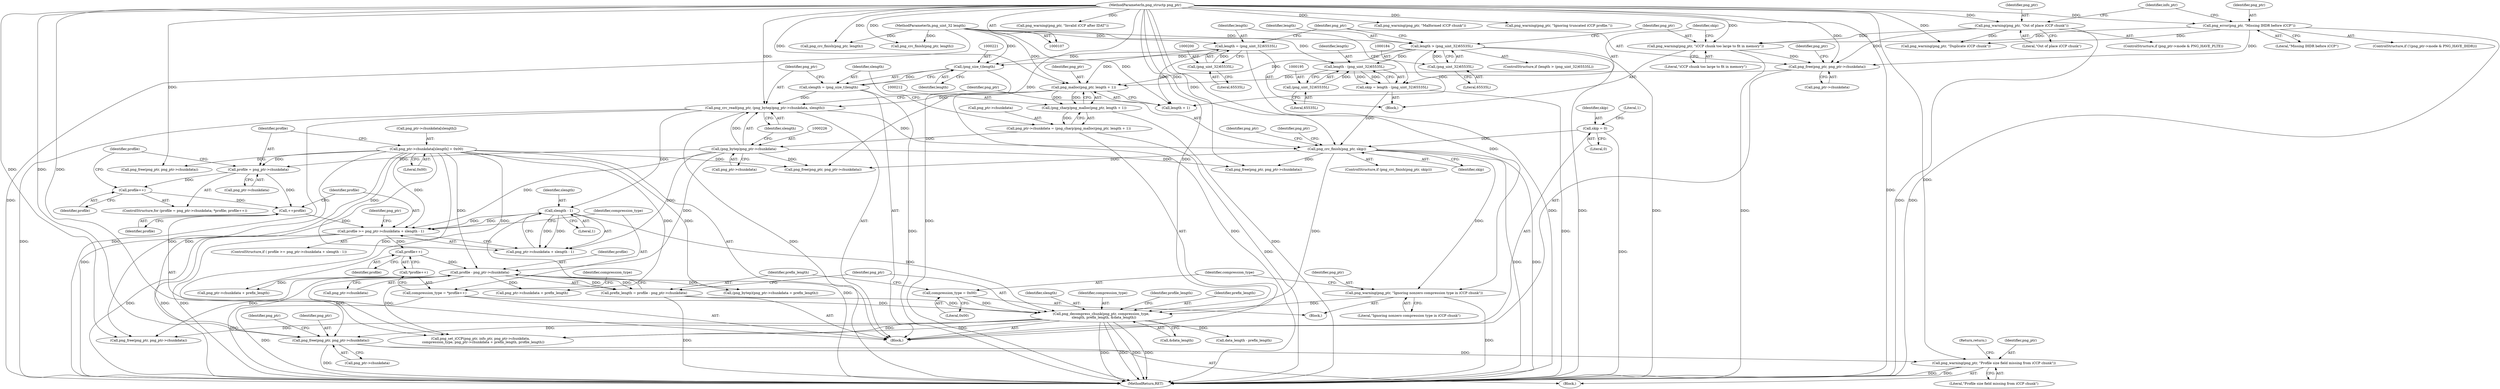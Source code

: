 digraph "0_Chrome_7f3d85b096f66870a15b37c2f40b219b2e292693_16@API" {
"1000333" [label="(Call,png_free(png_ptr, png_ptr->chunkdata))"];
"1000312" [label="(Call,png_decompress_chunk(png_ptr, compression_type,\n     slength, prefix_length, &data_length))"];
"1000232" [label="(Call,png_crc_finish(png_ptr, skip))"];
"1000223" [label="(Call,png_crc_read(png_ptr, (png_bytep)png_ptr->chunkdata, slength))"];
"1000213" [label="(Call,png_malloc(png_ptr, length + 1))"];
"1000202" [label="(Call,png_free(png_ptr, png_ptr->chunkdata))"];
"1000187" [label="(Call,png_warning(png_ptr, \"iCCP chunk too large to fit in memory\"))"];
"1000159" [label="(Call,png_warning(png_ptr, \"Out of place iCCP chunk\"))"];
"1000108" [label="(MethodParameterIn,png_structp png_ptr)"];
"1000134" [label="(Call,png_error(png_ptr, \"Missing IHDR before iCCP\"))"];
"1000181" [label="(Call,length > (png_uint_32)65535L)"];
"1000110" [label="(MethodParameterIn,png_uint_32 length)"];
"1000183" [label="(Call,(png_uint_32)65535L)"];
"1000197" [label="(Call,length = (png_uint_32)65535L)"];
"1000199" [label="(Call,(png_uint_32)65535L)"];
"1000225" [label="(Call,(png_bytep)png_ptr->chunkdata)"];
"1000207" [label="(Call,png_ptr->chunkdata = (png_charp)png_malloc(png_ptr, length + 1))"];
"1000211" [label="(Call,(png_charp)png_malloc(png_ptr, length + 1))"];
"1000218" [label="(Call,slength = (png_size_t)length)"];
"1000220" [label="(Call,(png_size_t)length)"];
"1000116" [label="(Call,skip = 0)"];
"1000190" [label="(Call,skip = length - (png_uint_32)65535L)"];
"1000192" [label="(Call,length - (png_uint_32)65535L)"];
"1000194" [label="(Call,(png_uint_32)65535L)"];
"1000299" [label="(Call,png_warning(png_ptr, \"Ignoring nonzero compression type in iCCP chunk\"))"];
"1000291" [label="(Call,compression_type = *profile++)"];
"1000302" [label="(Call,compression_type = 0x00)"];
"1000273" [label="(Call,slength - 1)"];
"1000305" [label="(Call,prefix_length = profile - png_ptr->chunkdata)"];
"1000307" [label="(Call,profile - png_ptr->chunkdata)"];
"1000294" [label="(Call,profile++)"];
"1000267" [label="(Call,profile >= png_ptr->chunkdata + slength - 1)"];
"1000264" [label="(Call,++profile)"];
"1000262" [label="(Call,profile++)"];
"1000255" [label="(Call,profile = png_ptr->chunkdata)"];
"1000247" [label="(Call,png_ptr->chunkdata[slength] = 0x00)"];
"1000343" [label="(Call,png_warning(png_ptr, \"Profile size field missing from iCCP chunk\"))"];
"1000292" [label="(Identifier,compression_type)"];
"1000182" [label="(Identifier,length)"];
"1000349" [label="(Call,(png_bytep)(png_ptr->chunkdata + prefix_length))"];
"1000315" [label="(Identifier,slength)"];
"1000220" [label="(Call,(png_size_t)length)"];
"1000314" [label="(Identifier,compression_type)"];
"1000186" [label="(Block,)"];
"1000257" [label="(Call,png_ptr->chunkdata)"];
"1000232" [label="(Call,png_crc_finish(png_ptr, skip))"];
"1000273" [label="(Call,slength - 1)"];
"1000422" [label="(Call,png_ptr->chunkdata + prefix_length)"];
"1000301" [label="(Literal,\"Ignoring nonzero compression type in iCCP chunk\")"];
"1000277" [label="(Call,png_free(png_ptr, png_ptr->chunkdata))"];
"1000213" [label="(Call,png_malloc(png_ptr, length + 1))"];
"1000117" [label="(Identifier,skip)"];
"1000219" [label="(Identifier,slength)"];
"1000118" [label="(Literal,0)"];
"1000346" [label="(Return,return;)"];
"1000211" [label="(Call,(png_charp)png_malloc(png_ptr, length + 1))"];
"1000344" [label="(Identifier,png_ptr)"];
"1000265" [label="(Identifier,profile)"];
"1000304" [label="(Literal,0x00)"];
"1000275" [label="(Literal,1)"];
"1000233" [label="(Identifier,png_ptr)"];
"1000116" [label="(Call,skip = 0)"];
"1000306" [label="(Identifier,prefix_length)"];
"1000176" [label="(Call,png_crc_finish(png_ptr, length))"];
"1000313" [label="(Identifier,png_ptr)"];
"1000145" [label="(Call,png_warning(png_ptr, \"Invalid iCCP after IDAT\"))"];
"1000234" [label="(Identifier,skip)"];
"1000209" [label="(Identifier,png_ptr)"];
"1000236" [label="(Call,png_free(png_ptr, png_ptr->chunkdata))"];
"1000227" [label="(Call,png_ptr->chunkdata)"];
"1000287" [label="(Call,png_warning(png_ptr, \"Malformed iCCP chunk\"))"];
"1000321" [label="(Call,data_length - prefix_length)"];
"1000247" [label="(Call,png_ptr->chunkdata[slength] = 0x00)"];
"1000401" [label="(Call,png_free(png_ptr, png_ptr->chunkdata))"];
"1000334" [label="(Identifier,png_ptr)"];
"1000335" [label="(Call,png_ptr->chunkdata)"];
"1000297" [label="(Identifier,compression_type)"];
"1000291" [label="(Call,compression_type = *profile++)"];
"1000256" [label="(Identifier,profile)"];
"1000215" [label="(Call,length + 1)"];
"1000248" [label="(Call,png_ptr->chunkdata[slength])"];
"1000189" [label="(Literal,\"iCCP chunk too large to fit in memory\")"];
"1000340" [label="(Identifier,png_ptr)"];
"1000161" [label="(Literal,\"Out of place iCCP chunk\")"];
"1000136" [label="(Literal,\"Missing IHDR before iCCP\")"];
"1000309" [label="(Call,png_ptr->chunkdata)"];
"1000160" [label="(Identifier,png_ptr)"];
"1000308" [label="(Identifier,profile)"];
"1000264" [label="(Call,++profile)"];
"1000428" [label="(Call,png_free(png_ptr, png_ptr->chunkdata))"];
"1000263" [label="(Identifier,profile)"];
"1000438" [label="(MethodReturn,RET)"];
"1000343" [label="(Call,png_warning(png_ptr, \"Profile size field missing from iCCP chunk\"))"];
"1000192" [label="(Call,length - (png_uint_32)65535L)"];
"1000231" [label="(ControlStructure,if (png_crc_finish(png_ptr, skip)))"];
"1000351" [label="(Call,png_ptr->chunkdata + prefix_length)"];
"1000250" [label="(Identifier,png_ptr)"];
"1000224" [label="(Identifier,png_ptr)"];
"1000345" [label="(Literal,\"Profile size field missing from iCCP chunk\")"];
"1000294" [label="(Call,profile++)"];
"1000222" [label="(Identifier,length)"];
"1000303" [label="(Identifier,compression_type)"];
"1000111" [label="(Block,)"];
"1000204" [label="(Call,png_ptr->chunkdata)"];
"1000110" [label="(MethodParameterIn,png_uint_32 length)"];
"1000305" [label="(Call,prefix_length = profile - png_ptr->chunkdata)"];
"1000190" [label="(Call,skip = length - (png_uint_32)65535L)"];
"1000148" [label="(Call,png_crc_finish(png_ptr, length))"];
"1000108" [label="(MethodParameterIn,png_structp png_ptr)"];
"1000320" [label="(Identifier,profile_length)"];
"1000299" [label="(Call,png_warning(png_ptr, \"Ignoring nonzero compression type in iCCP chunk\"))"];
"1000230" [label="(Identifier,slength)"];
"1000183" [label="(Call,(png_uint_32)65535L)"];
"1000153" [label="(ControlStructure,if (png_ptr->mode & PNG_HAVE_PLTE))"];
"1000300" [label="(Identifier,png_ptr)"];
"1000127" [label="(ControlStructure,if (!(png_ptr->mode & PNG_HAVE_IHDR)))"];
"1000269" [label="(Call,png_ptr->chunkdata + slength - 1)"];
"1000253" [label="(Literal,0x00)"];
"1000268" [label="(Identifier,profile)"];
"1000134" [label="(Call,png_error(png_ptr, \"Missing IHDR before iCCP\"))"];
"1000274" [label="(Identifier,slength)"];
"1000317" [label="(Call,&data_length)"];
"1000208" [label="(Call,png_ptr->chunkdata)"];
"1000262" [label="(Call,profile++)"];
"1000254" [label="(ControlStructure,for (profile = png_ptr->chunkdata; *profile; profile++))"];
"1000278" [label="(Identifier,png_ptr)"];
"1000197" [label="(Call,length = (png_uint_32)65535L)"];
"1000188" [label="(Identifier,png_ptr)"];
"1000307" [label="(Call,profile - png_ptr->chunkdata)"];
"1000198" [label="(Identifier,length)"];
"1000196" [label="(Literal,65535L)"];
"1000316" [label="(Identifier,prefix_length)"];
"1000267" [label="(Call,profile >= png_ptr->chunkdata + slength - 1)"];
"1000191" [label="(Identifier,skip)"];
"1000411" [label="(Call,png_warning(png_ptr, \"Ignoring truncated iCCP profile.\"))"];
"1000223" [label="(Call,png_crc_read(png_ptr, (png_bytep)png_ptr->chunkdata, slength))"];
"1000194" [label="(Call,(png_uint_32)65535L)"];
"1000332" [label="(Block,)"];
"1000180" [label="(ControlStructure,if (length > (png_uint_32)65535L))"];
"1000225" [label="(Call,(png_bytep)png_ptr->chunkdata)"];
"1000295" [label="(Identifier,profile)"];
"1000165" [label="(Identifier,info_ptr)"];
"1000214" [label="(Identifier,png_ptr)"];
"1000135" [label="(Identifier,png_ptr)"];
"1000203" [label="(Identifier,png_ptr)"];
"1000298" [label="(Block,)"];
"1000312" [label="(Call,png_decompress_chunk(png_ptr, compression_type,\n     slength, prefix_length, &data_length))"];
"1000237" [label="(Identifier,png_ptr)"];
"1000266" [label="(ControlStructure,if ( profile >= png_ptr->chunkdata + slength - 1))"];
"1000207" [label="(Call,png_ptr->chunkdata = (png_charp)png_malloc(png_ptr, length + 1))"];
"1000159" [label="(Call,png_warning(png_ptr, \"Out of place iCCP chunk\"))"];
"1000187" [label="(Call,png_warning(png_ptr, \"iCCP chunk too large to fit in memory\"))"];
"1000125" [label="(Literal,1)"];
"1000293" [label="(Call,*profile++)"];
"1000255" [label="(Call,profile = png_ptr->chunkdata)"];
"1000202" [label="(Call,png_free(png_ptr, png_ptr->chunkdata))"];
"1000201" [label="(Literal,65535L)"];
"1000261" [label="(Identifier,profile)"];
"1000333" [label="(Call,png_free(png_ptr, png_ptr->chunkdata))"];
"1000218" [label="(Call,slength = (png_size_t)length)"];
"1000173" [label="(Call,png_warning(png_ptr, \"Duplicate iCCP chunk\"))"];
"1000415" [label="(Call,png_set_iCCP(png_ptr, info_ptr, png_ptr->chunkdata,\n     compression_type, png_ptr->chunkdata + prefix_length, profile_length))"];
"1000185" [label="(Literal,65535L)"];
"1000199" [label="(Call,(png_uint_32)65535L)"];
"1000193" [label="(Identifier,length)"];
"1000302" [label="(Call,compression_type = 0x00)"];
"1000181" [label="(Call,length > (png_uint_32)65535L)"];
"1000333" -> "1000332"  [label="AST: "];
"1000333" -> "1000335"  [label="CFG: "];
"1000334" -> "1000333"  [label="AST: "];
"1000335" -> "1000333"  [label="AST: "];
"1000340" -> "1000333"  [label="CFG: "];
"1000333" -> "1000438"  [label="DDG: "];
"1000312" -> "1000333"  [label="DDG: "];
"1000108" -> "1000333"  [label="DDG: "];
"1000247" -> "1000333"  [label="DDG: "];
"1000307" -> "1000333"  [label="DDG: "];
"1000333" -> "1000343"  [label="DDG: "];
"1000312" -> "1000111"  [label="AST: "];
"1000312" -> "1000317"  [label="CFG: "];
"1000313" -> "1000312"  [label="AST: "];
"1000314" -> "1000312"  [label="AST: "];
"1000315" -> "1000312"  [label="AST: "];
"1000316" -> "1000312"  [label="AST: "];
"1000317" -> "1000312"  [label="AST: "];
"1000320" -> "1000312"  [label="CFG: "];
"1000312" -> "1000438"  [label="DDG: "];
"1000312" -> "1000438"  [label="DDG: "];
"1000312" -> "1000438"  [label="DDG: "];
"1000312" -> "1000438"  [label="DDG: "];
"1000232" -> "1000312"  [label="DDG: "];
"1000299" -> "1000312"  [label="DDG: "];
"1000108" -> "1000312"  [label="DDG: "];
"1000291" -> "1000312"  [label="DDG: "];
"1000302" -> "1000312"  [label="DDG: "];
"1000273" -> "1000312"  [label="DDG: "];
"1000305" -> "1000312"  [label="DDG: "];
"1000312" -> "1000321"  [label="DDG: "];
"1000312" -> "1000401"  [label="DDG: "];
"1000312" -> "1000415"  [label="DDG: "];
"1000312" -> "1000415"  [label="DDG: "];
"1000232" -> "1000231"  [label="AST: "];
"1000232" -> "1000234"  [label="CFG: "];
"1000233" -> "1000232"  [label="AST: "];
"1000234" -> "1000232"  [label="AST: "];
"1000237" -> "1000232"  [label="CFG: "];
"1000250" -> "1000232"  [label="CFG: "];
"1000232" -> "1000438"  [label="DDG: "];
"1000232" -> "1000438"  [label="DDG: "];
"1000223" -> "1000232"  [label="DDG: "];
"1000108" -> "1000232"  [label="DDG: "];
"1000116" -> "1000232"  [label="DDG: "];
"1000190" -> "1000232"  [label="DDG: "];
"1000232" -> "1000236"  [label="DDG: "];
"1000232" -> "1000277"  [label="DDG: "];
"1000232" -> "1000299"  [label="DDG: "];
"1000223" -> "1000111"  [label="AST: "];
"1000223" -> "1000230"  [label="CFG: "];
"1000224" -> "1000223"  [label="AST: "];
"1000225" -> "1000223"  [label="AST: "];
"1000230" -> "1000223"  [label="AST: "];
"1000233" -> "1000223"  [label="CFG: "];
"1000223" -> "1000438"  [label="DDG: "];
"1000223" -> "1000438"  [label="DDG: "];
"1000223" -> "1000438"  [label="DDG: "];
"1000213" -> "1000223"  [label="DDG: "];
"1000108" -> "1000223"  [label="DDG: "];
"1000225" -> "1000223"  [label="DDG: "];
"1000218" -> "1000223"  [label="DDG: "];
"1000223" -> "1000273"  [label="DDG: "];
"1000213" -> "1000211"  [label="AST: "];
"1000213" -> "1000215"  [label="CFG: "];
"1000214" -> "1000213"  [label="AST: "];
"1000215" -> "1000213"  [label="AST: "];
"1000211" -> "1000213"  [label="CFG: "];
"1000213" -> "1000438"  [label="DDG: "];
"1000213" -> "1000211"  [label="DDG: "];
"1000213" -> "1000211"  [label="DDG: "];
"1000202" -> "1000213"  [label="DDG: "];
"1000108" -> "1000213"  [label="DDG: "];
"1000181" -> "1000213"  [label="DDG: "];
"1000197" -> "1000213"  [label="DDG: "];
"1000110" -> "1000213"  [label="DDG: "];
"1000202" -> "1000111"  [label="AST: "];
"1000202" -> "1000204"  [label="CFG: "];
"1000203" -> "1000202"  [label="AST: "];
"1000204" -> "1000202"  [label="AST: "];
"1000209" -> "1000202"  [label="CFG: "];
"1000187" -> "1000202"  [label="DDG: "];
"1000159" -> "1000202"  [label="DDG: "];
"1000134" -> "1000202"  [label="DDG: "];
"1000108" -> "1000202"  [label="DDG: "];
"1000187" -> "1000186"  [label="AST: "];
"1000187" -> "1000189"  [label="CFG: "];
"1000188" -> "1000187"  [label="AST: "];
"1000189" -> "1000187"  [label="AST: "];
"1000191" -> "1000187"  [label="CFG: "];
"1000187" -> "1000438"  [label="DDG: "];
"1000159" -> "1000187"  [label="DDG: "];
"1000134" -> "1000187"  [label="DDG: "];
"1000108" -> "1000187"  [label="DDG: "];
"1000159" -> "1000153"  [label="AST: "];
"1000159" -> "1000161"  [label="CFG: "];
"1000160" -> "1000159"  [label="AST: "];
"1000161" -> "1000159"  [label="AST: "];
"1000165" -> "1000159"  [label="CFG: "];
"1000159" -> "1000438"  [label="DDG: "];
"1000108" -> "1000159"  [label="DDG: "];
"1000159" -> "1000173"  [label="DDG: "];
"1000108" -> "1000107"  [label="AST: "];
"1000108" -> "1000438"  [label="DDG: "];
"1000108" -> "1000134"  [label="DDG: "];
"1000108" -> "1000145"  [label="DDG: "];
"1000108" -> "1000148"  [label="DDG: "];
"1000108" -> "1000173"  [label="DDG: "];
"1000108" -> "1000176"  [label="DDG: "];
"1000108" -> "1000236"  [label="DDG: "];
"1000108" -> "1000277"  [label="DDG: "];
"1000108" -> "1000287"  [label="DDG: "];
"1000108" -> "1000299"  [label="DDG: "];
"1000108" -> "1000343"  [label="DDG: "];
"1000108" -> "1000401"  [label="DDG: "];
"1000108" -> "1000411"  [label="DDG: "];
"1000108" -> "1000415"  [label="DDG: "];
"1000108" -> "1000428"  [label="DDG: "];
"1000134" -> "1000127"  [label="AST: "];
"1000134" -> "1000136"  [label="CFG: "];
"1000135" -> "1000134"  [label="AST: "];
"1000136" -> "1000134"  [label="AST: "];
"1000165" -> "1000134"  [label="CFG: "];
"1000134" -> "1000438"  [label="DDG: "];
"1000134" -> "1000173"  [label="DDG: "];
"1000181" -> "1000180"  [label="AST: "];
"1000181" -> "1000183"  [label="CFG: "];
"1000182" -> "1000181"  [label="AST: "];
"1000183" -> "1000181"  [label="AST: "];
"1000188" -> "1000181"  [label="CFG: "];
"1000203" -> "1000181"  [label="CFG: "];
"1000181" -> "1000438"  [label="DDG: "];
"1000181" -> "1000438"  [label="DDG: "];
"1000110" -> "1000181"  [label="DDG: "];
"1000183" -> "1000181"  [label="DDG: "];
"1000181" -> "1000192"  [label="DDG: "];
"1000181" -> "1000215"  [label="DDG: "];
"1000181" -> "1000220"  [label="DDG: "];
"1000110" -> "1000107"  [label="AST: "];
"1000110" -> "1000438"  [label="DDG: "];
"1000110" -> "1000148"  [label="DDG: "];
"1000110" -> "1000176"  [label="DDG: "];
"1000110" -> "1000192"  [label="DDG: "];
"1000110" -> "1000197"  [label="DDG: "];
"1000110" -> "1000215"  [label="DDG: "];
"1000110" -> "1000220"  [label="DDG: "];
"1000183" -> "1000185"  [label="CFG: "];
"1000184" -> "1000183"  [label="AST: "];
"1000185" -> "1000183"  [label="AST: "];
"1000197" -> "1000186"  [label="AST: "];
"1000197" -> "1000199"  [label="CFG: "];
"1000198" -> "1000197"  [label="AST: "];
"1000199" -> "1000197"  [label="AST: "];
"1000203" -> "1000197"  [label="CFG: "];
"1000197" -> "1000438"  [label="DDG: "];
"1000199" -> "1000197"  [label="DDG: "];
"1000197" -> "1000215"  [label="DDG: "];
"1000197" -> "1000220"  [label="DDG: "];
"1000199" -> "1000201"  [label="CFG: "];
"1000200" -> "1000199"  [label="AST: "];
"1000201" -> "1000199"  [label="AST: "];
"1000225" -> "1000227"  [label="CFG: "];
"1000226" -> "1000225"  [label="AST: "];
"1000227" -> "1000225"  [label="AST: "];
"1000230" -> "1000225"  [label="CFG: "];
"1000207" -> "1000225"  [label="DDG: "];
"1000225" -> "1000236"  [label="DDG: "];
"1000225" -> "1000255"  [label="DDG: "];
"1000225" -> "1000267"  [label="DDG: "];
"1000225" -> "1000269"  [label="DDG: "];
"1000225" -> "1000277"  [label="DDG: "];
"1000225" -> "1000307"  [label="DDG: "];
"1000207" -> "1000111"  [label="AST: "];
"1000207" -> "1000211"  [label="CFG: "];
"1000208" -> "1000207"  [label="AST: "];
"1000211" -> "1000207"  [label="AST: "];
"1000219" -> "1000207"  [label="CFG: "];
"1000207" -> "1000438"  [label="DDG: "];
"1000211" -> "1000207"  [label="DDG: "];
"1000212" -> "1000211"  [label="AST: "];
"1000211" -> "1000438"  [label="DDG: "];
"1000218" -> "1000111"  [label="AST: "];
"1000218" -> "1000220"  [label="CFG: "];
"1000219" -> "1000218"  [label="AST: "];
"1000220" -> "1000218"  [label="AST: "];
"1000224" -> "1000218"  [label="CFG: "];
"1000218" -> "1000438"  [label="DDG: "];
"1000220" -> "1000218"  [label="DDG: "];
"1000220" -> "1000222"  [label="CFG: "];
"1000221" -> "1000220"  [label="AST: "];
"1000222" -> "1000220"  [label="AST: "];
"1000220" -> "1000438"  [label="DDG: "];
"1000116" -> "1000111"  [label="AST: "];
"1000116" -> "1000118"  [label="CFG: "];
"1000117" -> "1000116"  [label="AST: "];
"1000118" -> "1000116"  [label="AST: "];
"1000125" -> "1000116"  [label="CFG: "];
"1000116" -> "1000438"  [label="DDG: "];
"1000190" -> "1000186"  [label="AST: "];
"1000190" -> "1000192"  [label="CFG: "];
"1000191" -> "1000190"  [label="AST: "];
"1000192" -> "1000190"  [label="AST: "];
"1000198" -> "1000190"  [label="CFG: "];
"1000190" -> "1000438"  [label="DDG: "];
"1000192" -> "1000190"  [label="DDG: "];
"1000192" -> "1000190"  [label="DDG: "];
"1000192" -> "1000194"  [label="CFG: "];
"1000193" -> "1000192"  [label="AST: "];
"1000194" -> "1000192"  [label="AST: "];
"1000194" -> "1000192"  [label="DDG: "];
"1000194" -> "1000196"  [label="CFG: "];
"1000195" -> "1000194"  [label="AST: "];
"1000196" -> "1000194"  [label="AST: "];
"1000299" -> "1000298"  [label="AST: "];
"1000299" -> "1000301"  [label="CFG: "];
"1000300" -> "1000299"  [label="AST: "];
"1000301" -> "1000299"  [label="AST: "];
"1000303" -> "1000299"  [label="CFG: "];
"1000299" -> "1000438"  [label="DDG: "];
"1000291" -> "1000111"  [label="AST: "];
"1000291" -> "1000293"  [label="CFG: "];
"1000292" -> "1000291"  [label="AST: "];
"1000293" -> "1000291"  [label="AST: "];
"1000297" -> "1000291"  [label="CFG: "];
"1000291" -> "1000438"  [label="DDG: "];
"1000302" -> "1000298"  [label="AST: "];
"1000302" -> "1000304"  [label="CFG: "];
"1000303" -> "1000302"  [label="AST: "];
"1000304" -> "1000302"  [label="AST: "];
"1000306" -> "1000302"  [label="CFG: "];
"1000273" -> "1000269"  [label="AST: "];
"1000273" -> "1000275"  [label="CFG: "];
"1000274" -> "1000273"  [label="AST: "];
"1000275" -> "1000273"  [label="AST: "];
"1000269" -> "1000273"  [label="CFG: "];
"1000273" -> "1000438"  [label="DDG: "];
"1000273" -> "1000267"  [label="DDG: "];
"1000273" -> "1000267"  [label="DDG: "];
"1000273" -> "1000269"  [label="DDG: "];
"1000273" -> "1000269"  [label="DDG: "];
"1000305" -> "1000111"  [label="AST: "];
"1000305" -> "1000307"  [label="CFG: "];
"1000306" -> "1000305"  [label="AST: "];
"1000307" -> "1000305"  [label="AST: "];
"1000313" -> "1000305"  [label="CFG: "];
"1000305" -> "1000438"  [label="DDG: "];
"1000307" -> "1000305"  [label="DDG: "];
"1000307" -> "1000305"  [label="DDG: "];
"1000307" -> "1000309"  [label="CFG: "];
"1000308" -> "1000307"  [label="AST: "];
"1000309" -> "1000307"  [label="AST: "];
"1000307" -> "1000438"  [label="DDG: "];
"1000294" -> "1000307"  [label="DDG: "];
"1000247" -> "1000307"  [label="DDG: "];
"1000307" -> "1000349"  [label="DDG: "];
"1000307" -> "1000351"  [label="DDG: "];
"1000307" -> "1000401"  [label="DDG: "];
"1000307" -> "1000415"  [label="DDG: "];
"1000307" -> "1000422"  [label="DDG: "];
"1000294" -> "1000293"  [label="AST: "];
"1000294" -> "1000295"  [label="CFG: "];
"1000295" -> "1000294"  [label="AST: "];
"1000293" -> "1000294"  [label="CFG: "];
"1000267" -> "1000294"  [label="DDG: "];
"1000267" -> "1000266"  [label="AST: "];
"1000267" -> "1000269"  [label="CFG: "];
"1000268" -> "1000267"  [label="AST: "];
"1000269" -> "1000267"  [label="AST: "];
"1000278" -> "1000267"  [label="CFG: "];
"1000292" -> "1000267"  [label="CFG: "];
"1000267" -> "1000438"  [label="DDG: "];
"1000267" -> "1000438"  [label="DDG: "];
"1000267" -> "1000438"  [label="DDG: "];
"1000264" -> "1000267"  [label="DDG: "];
"1000247" -> "1000267"  [label="DDG: "];
"1000264" -> "1000111"  [label="AST: "];
"1000264" -> "1000265"  [label="CFG: "];
"1000265" -> "1000264"  [label="AST: "];
"1000268" -> "1000264"  [label="CFG: "];
"1000262" -> "1000264"  [label="DDG: "];
"1000255" -> "1000264"  [label="DDG: "];
"1000262" -> "1000254"  [label="AST: "];
"1000262" -> "1000263"  [label="CFG: "];
"1000263" -> "1000262"  [label="AST: "];
"1000261" -> "1000262"  [label="CFG: "];
"1000255" -> "1000262"  [label="DDG: "];
"1000255" -> "1000254"  [label="AST: "];
"1000255" -> "1000257"  [label="CFG: "];
"1000256" -> "1000255"  [label="AST: "];
"1000257" -> "1000255"  [label="AST: "];
"1000261" -> "1000255"  [label="CFG: "];
"1000247" -> "1000255"  [label="DDG: "];
"1000247" -> "1000111"  [label="AST: "];
"1000247" -> "1000253"  [label="CFG: "];
"1000248" -> "1000247"  [label="AST: "];
"1000253" -> "1000247"  [label="AST: "];
"1000256" -> "1000247"  [label="CFG: "];
"1000247" -> "1000438"  [label="DDG: "];
"1000247" -> "1000269"  [label="DDG: "];
"1000247" -> "1000277"  [label="DDG: "];
"1000247" -> "1000349"  [label="DDG: "];
"1000247" -> "1000351"  [label="DDG: "];
"1000247" -> "1000401"  [label="DDG: "];
"1000247" -> "1000415"  [label="DDG: "];
"1000247" -> "1000422"  [label="DDG: "];
"1000247" -> "1000428"  [label="DDG: "];
"1000343" -> "1000332"  [label="AST: "];
"1000343" -> "1000345"  [label="CFG: "];
"1000344" -> "1000343"  [label="AST: "];
"1000345" -> "1000343"  [label="AST: "];
"1000346" -> "1000343"  [label="CFG: "];
"1000343" -> "1000438"  [label="DDG: "];
"1000343" -> "1000438"  [label="DDG: "];
}
